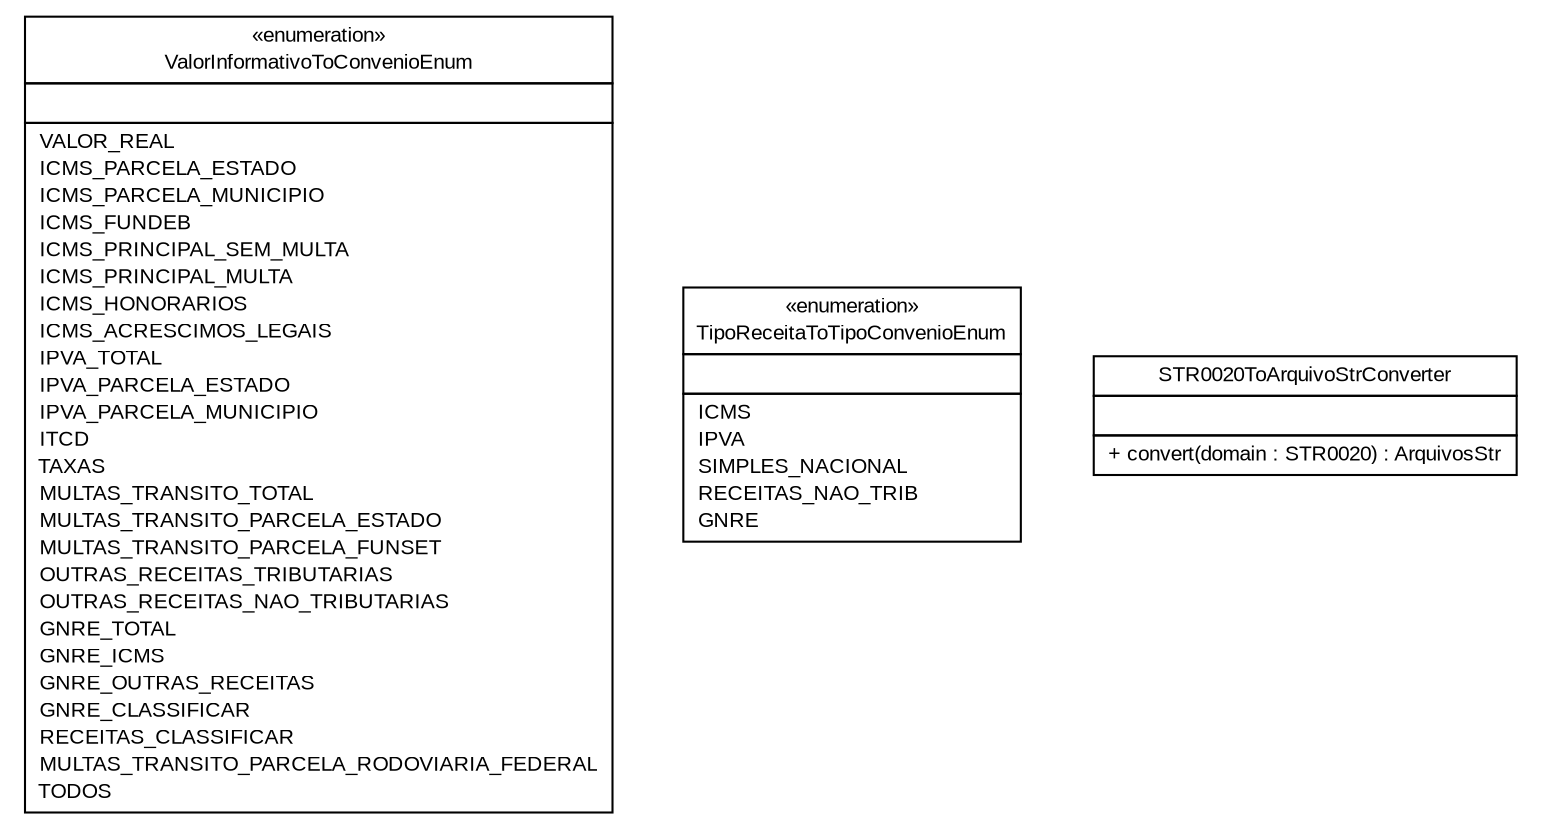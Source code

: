 #!/usr/local/bin/dot
#
# Class diagram 
# Generated by UMLGraph version R5_6 (http://www.umlgraph.org/)
#

digraph G {
	edge [fontname="arial",fontsize=10,labelfontname="arial",labelfontsize=10];
	node [fontname="arial",fontsize=10,shape=plaintext];
	nodesep=0.25;
	ranksep=0.5;
	// br.gov.to.sefaz.arr.processamento.converter.str.ValorInformativoToConvenioEnum
	c162132 [label=<<table title="br.gov.to.sefaz.arr.processamento.converter.str.ValorInformativoToConvenioEnum" border="0" cellborder="1" cellspacing="0" cellpadding="2" port="p" href="./ValorInformativoToConvenioEnum.html">
		<tr><td><table border="0" cellspacing="0" cellpadding="1">
<tr><td align="center" balign="center"> &#171;enumeration&#187; </td></tr>
<tr><td align="center" balign="center"> ValorInformativoToConvenioEnum </td></tr>
		</table></td></tr>
		<tr><td><table border="0" cellspacing="0" cellpadding="1">
<tr><td align="left" balign="left">  </td></tr>
		</table></td></tr>
		<tr><td><table border="0" cellspacing="0" cellpadding="1">
<tr><td align="left" balign="left"> VALOR_REAL </td></tr>
<tr><td align="left" balign="left"> ICMS_PARCELA_ESTADO </td></tr>
<tr><td align="left" balign="left"> ICMS_PARCELA_MUNICIPIO </td></tr>
<tr><td align="left" balign="left"> ICMS_FUNDEB </td></tr>
<tr><td align="left" balign="left"> ICMS_PRINCIPAL_SEM_MULTA </td></tr>
<tr><td align="left" balign="left"> ICMS_PRINCIPAL_MULTA </td></tr>
<tr><td align="left" balign="left"> ICMS_HONORARIOS </td></tr>
<tr><td align="left" balign="left"> ICMS_ACRESCIMOS_LEGAIS </td></tr>
<tr><td align="left" balign="left"> IPVA_TOTAL </td></tr>
<tr><td align="left" balign="left"> IPVA_PARCELA_ESTADO </td></tr>
<tr><td align="left" balign="left"> IPVA_PARCELA_MUNICIPIO </td></tr>
<tr><td align="left" balign="left"> ITCD </td></tr>
<tr><td align="left" balign="left"> TAXAS </td></tr>
<tr><td align="left" balign="left"> MULTAS_TRANSITO_TOTAL </td></tr>
<tr><td align="left" balign="left"> MULTAS_TRANSITO_PARCELA_ESTADO </td></tr>
<tr><td align="left" balign="left"> MULTAS_TRANSITO_PARCELA_FUNSET </td></tr>
<tr><td align="left" balign="left"> OUTRAS_RECEITAS_TRIBUTARIAS </td></tr>
<tr><td align="left" balign="left"> OUTRAS_RECEITAS_NAO_TRIBUTARIAS </td></tr>
<tr><td align="left" balign="left"> GNRE_TOTAL </td></tr>
<tr><td align="left" balign="left"> GNRE_ICMS </td></tr>
<tr><td align="left" balign="left"> GNRE_OUTRAS_RECEITAS </td></tr>
<tr><td align="left" balign="left"> GNRE_CLASSIFICAR </td></tr>
<tr><td align="left" balign="left"> RECEITAS_CLASSIFICAR </td></tr>
<tr><td align="left" balign="left"> MULTAS_TRANSITO_PARCELA_RODOVIARIA_FEDERAL </td></tr>
<tr><td align="left" balign="left"> TODOS </td></tr>
		</table></td></tr>
		</table>>, URL="./ValorInformativoToConvenioEnum.html", fontname="arial", fontcolor="black", fontsize=10.0];
	// br.gov.to.sefaz.arr.processamento.converter.str.TipoReceitaToTipoConvenioEnum
	c162133 [label=<<table title="br.gov.to.sefaz.arr.processamento.converter.str.TipoReceitaToTipoConvenioEnum" border="0" cellborder="1" cellspacing="0" cellpadding="2" port="p" href="./TipoReceitaToTipoConvenioEnum.html">
		<tr><td><table border="0" cellspacing="0" cellpadding="1">
<tr><td align="center" balign="center"> &#171;enumeration&#187; </td></tr>
<tr><td align="center" balign="center"> TipoReceitaToTipoConvenioEnum </td></tr>
		</table></td></tr>
		<tr><td><table border="0" cellspacing="0" cellpadding="1">
<tr><td align="left" balign="left">  </td></tr>
		</table></td></tr>
		<tr><td><table border="0" cellspacing="0" cellpadding="1">
<tr><td align="left" balign="left"> ICMS </td></tr>
<tr><td align="left" balign="left"> IPVA </td></tr>
<tr><td align="left" balign="left"> SIMPLES_NACIONAL </td></tr>
<tr><td align="left" balign="left"> RECEITAS_NAO_TRIB </td></tr>
<tr><td align="left" balign="left"> GNRE </td></tr>
		</table></td></tr>
		</table>>, URL="./TipoReceitaToTipoConvenioEnum.html", fontname="arial", fontcolor="black", fontsize=10.0];
	// br.gov.to.sefaz.arr.processamento.converter.str.STR0020ToArquivoStrConverter
	c162134 [label=<<table title="br.gov.to.sefaz.arr.processamento.converter.str.STR0020ToArquivoStrConverter" border="0" cellborder="1" cellspacing="0" cellpadding="2" port="p" href="./STR0020ToArquivoStrConverter.html">
		<tr><td><table border="0" cellspacing="0" cellpadding="1">
<tr><td align="center" balign="center"> STR0020ToArquivoStrConverter </td></tr>
		</table></td></tr>
		<tr><td><table border="0" cellspacing="0" cellpadding="1">
<tr><td align="left" balign="left">  </td></tr>
		</table></td></tr>
		<tr><td><table border="0" cellspacing="0" cellpadding="1">
<tr><td align="left" balign="left"> + convert(domain : STR0020) : ArquivosStr </td></tr>
		</table></td></tr>
		</table>>, URL="./STR0020ToArquivoStrConverter.html", fontname="arial", fontcolor="black", fontsize=10.0];
}

